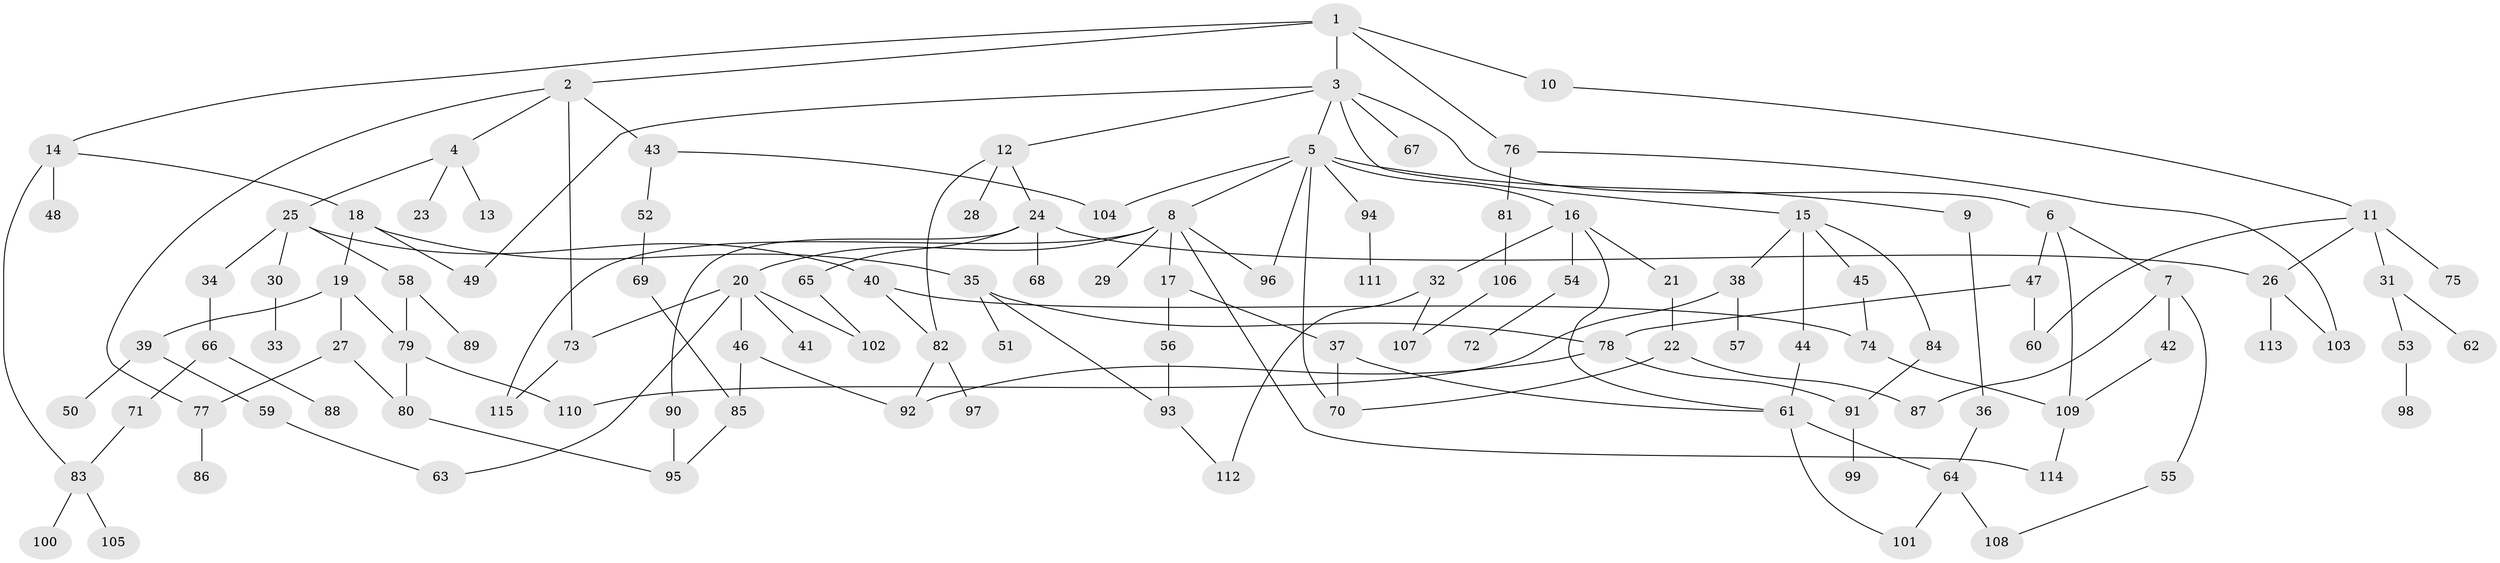 // Generated by graph-tools (version 1.1) at 2025/25/03/09/25 03:25:35]
// undirected, 115 vertices, 152 edges
graph export_dot {
graph [start="1"]
  node [color=gray90,style=filled];
  1;
  2;
  3;
  4;
  5;
  6;
  7;
  8;
  9;
  10;
  11;
  12;
  13;
  14;
  15;
  16;
  17;
  18;
  19;
  20;
  21;
  22;
  23;
  24;
  25;
  26;
  27;
  28;
  29;
  30;
  31;
  32;
  33;
  34;
  35;
  36;
  37;
  38;
  39;
  40;
  41;
  42;
  43;
  44;
  45;
  46;
  47;
  48;
  49;
  50;
  51;
  52;
  53;
  54;
  55;
  56;
  57;
  58;
  59;
  60;
  61;
  62;
  63;
  64;
  65;
  66;
  67;
  68;
  69;
  70;
  71;
  72;
  73;
  74;
  75;
  76;
  77;
  78;
  79;
  80;
  81;
  82;
  83;
  84;
  85;
  86;
  87;
  88;
  89;
  90;
  91;
  92;
  93;
  94;
  95;
  96;
  97;
  98;
  99;
  100;
  101;
  102;
  103;
  104;
  105;
  106;
  107;
  108;
  109;
  110;
  111;
  112;
  113;
  114;
  115;
  1 -- 2;
  1 -- 3;
  1 -- 10;
  1 -- 14;
  1 -- 76;
  2 -- 4;
  2 -- 43;
  2 -- 73;
  2 -- 77;
  3 -- 5;
  3 -- 6;
  3 -- 12;
  3 -- 15;
  3 -- 49;
  3 -- 67;
  4 -- 13;
  4 -- 23;
  4 -- 25;
  5 -- 8;
  5 -- 9;
  5 -- 16;
  5 -- 94;
  5 -- 96;
  5 -- 104;
  5 -- 70;
  6 -- 7;
  6 -- 47;
  6 -- 109;
  7 -- 42;
  7 -- 55;
  7 -- 87;
  8 -- 17;
  8 -- 20;
  8 -- 29;
  8 -- 96;
  8 -- 114;
  8 -- 115;
  9 -- 36;
  10 -- 11;
  11 -- 31;
  11 -- 60;
  11 -- 75;
  11 -- 26;
  12 -- 24;
  12 -- 28;
  12 -- 82;
  14 -- 18;
  14 -- 48;
  14 -- 83;
  15 -- 38;
  15 -- 44;
  15 -- 45;
  15 -- 84;
  16 -- 21;
  16 -- 32;
  16 -- 54;
  16 -- 61;
  17 -- 37;
  17 -- 56;
  18 -- 19;
  18 -- 35;
  18 -- 49;
  19 -- 27;
  19 -- 39;
  19 -- 79;
  20 -- 41;
  20 -- 46;
  20 -- 63;
  20 -- 73;
  20 -- 102;
  21 -- 22;
  22 -- 70;
  22 -- 87;
  24 -- 26;
  24 -- 65;
  24 -- 68;
  24 -- 90;
  25 -- 30;
  25 -- 34;
  25 -- 40;
  25 -- 58;
  26 -- 113;
  26 -- 103;
  27 -- 80;
  27 -- 77;
  30 -- 33;
  31 -- 53;
  31 -- 62;
  32 -- 107;
  32 -- 112;
  34 -- 66;
  35 -- 51;
  35 -- 78;
  35 -- 93;
  36 -- 64;
  37 -- 61;
  37 -- 70;
  38 -- 57;
  38 -- 110;
  39 -- 50;
  39 -- 59;
  40 -- 74;
  40 -- 82;
  42 -- 109;
  43 -- 52;
  43 -- 104;
  44 -- 61;
  45 -- 74;
  46 -- 85;
  46 -- 92;
  47 -- 78;
  47 -- 60;
  52 -- 69;
  53 -- 98;
  54 -- 72;
  55 -- 108;
  56 -- 93;
  58 -- 79;
  58 -- 89;
  59 -- 63;
  61 -- 101;
  61 -- 64;
  64 -- 108;
  64 -- 101;
  65 -- 102;
  66 -- 71;
  66 -- 88;
  69 -- 85;
  71 -- 83;
  73 -- 115;
  74 -- 109;
  76 -- 81;
  76 -- 103;
  77 -- 86;
  78 -- 92;
  78 -- 91;
  79 -- 110;
  79 -- 80;
  80 -- 95;
  81 -- 106;
  82 -- 97;
  82 -- 92;
  83 -- 100;
  83 -- 105;
  84 -- 91;
  85 -- 95;
  90 -- 95;
  91 -- 99;
  93 -- 112;
  94 -- 111;
  106 -- 107;
  109 -- 114;
}
